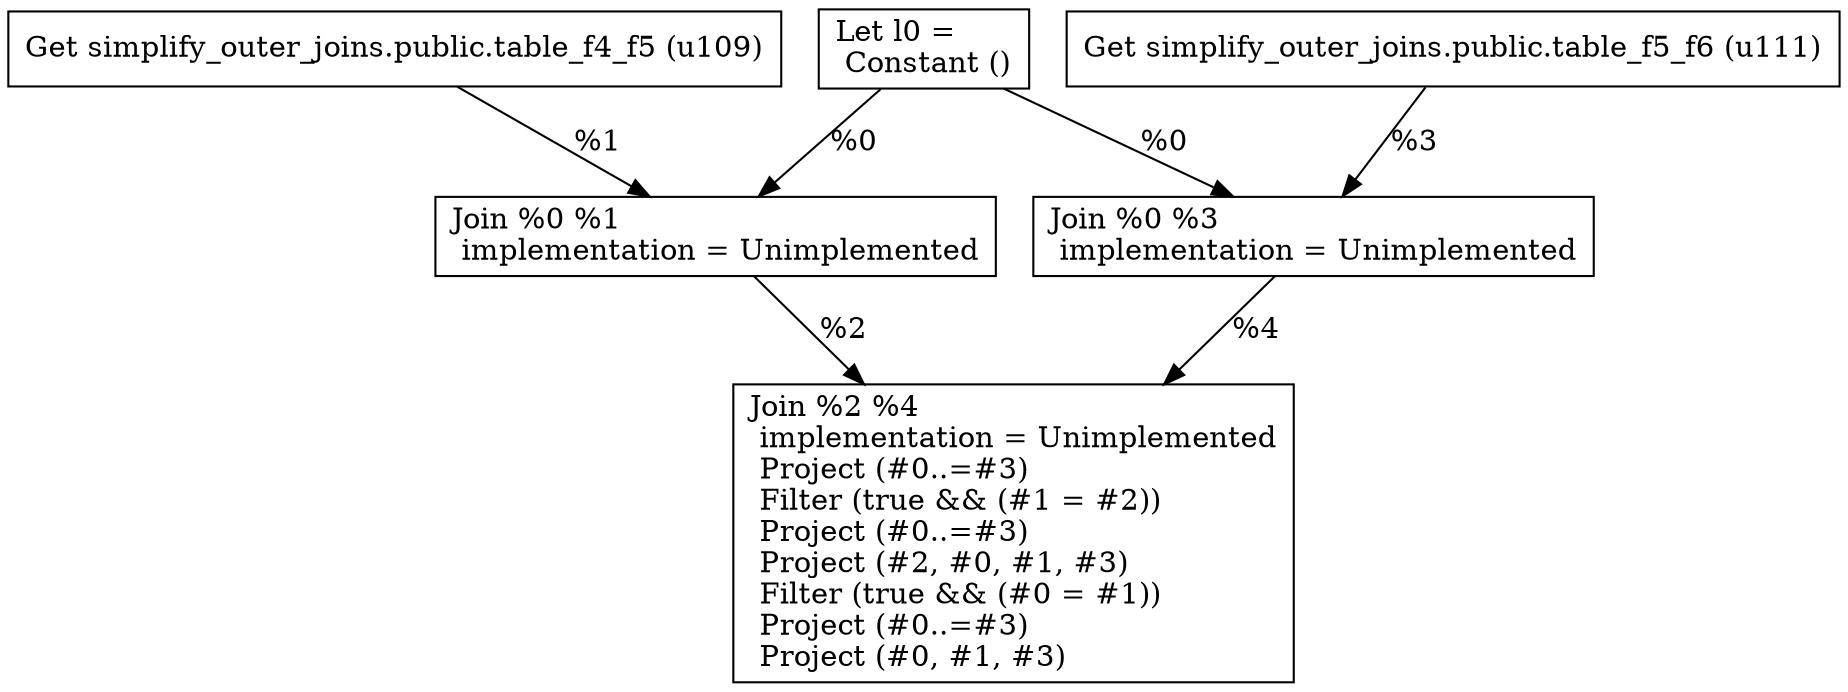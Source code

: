 digraph G {
    node0 [shape = record, label="Let l0 =\l Constant ()\l"]
    node1 [shape = record, label=" Get simplify_outer_joins.public.table_f4_f5 (u109)\l"]
    node2 [shape = record, label=" Join %0 %1\l  implementation = Unimplemented\l"]
    node3 [shape = record, label=" Get simplify_outer_joins.public.table_f5_f6 (u111)\l"]
    node4 [shape = record, label=" Join %0 %3\l  implementation = Unimplemented\l"]
    node5 [shape = record, label=" Join %2 %4\l  implementation = Unimplemented\l Project (#0..=#3)\l Filter (true && (#1 = #2))\l Project (#0..=#3)\l Project (#2, #0, #1, #3)\l Filter (true && (#0 = #1))\l Project (#0..=#3)\l Project (#0, #1, #3)\l"]
    node2 -> node5 [label = "%2\l"]
    node1 -> node2 [label = "%1\l"]
    node3 -> node4 [label = "%3\l"]
    node0 -> node2 [label = "%0\l"]
    node4 -> node5 [label = "%4\l"]
    node0 -> node4 [label = "%0\l"]
}
